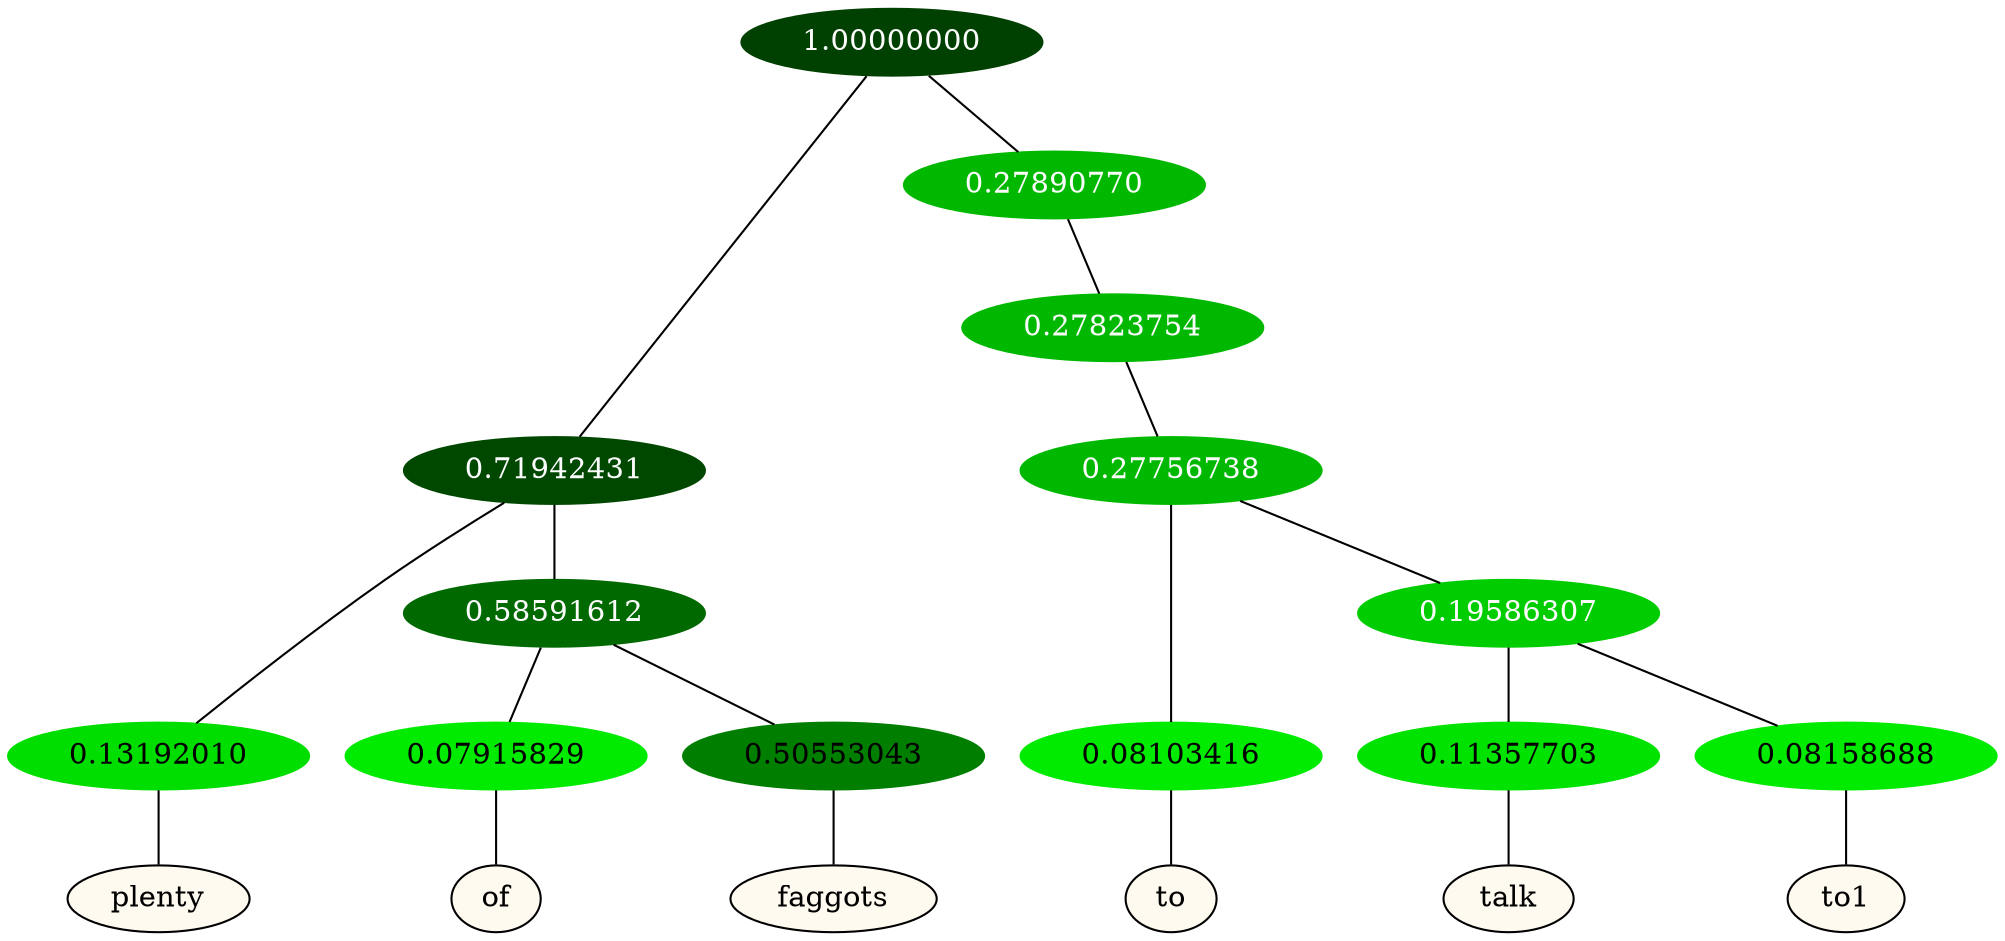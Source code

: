 graph {
	node [format=png height=0.15 nodesep=0.001 ordering=out overlap=prism overlap_scaling=0.01 ranksep=0.001 ratio=0.2 style=filled width=0.15]
	{
		rank=same
		a_w_3 [label=plenty color=black fillcolor=floralwhite style="filled,solid"]
		a_w_6 [label=of color=black fillcolor=floralwhite style="filled,solid"]
		a_w_7 [label=faggots color=black fillcolor=floralwhite style="filled,solid"]
		a_w_9 [label=to color=black fillcolor=floralwhite style="filled,solid"]
		a_w_11 [label=talk color=black fillcolor=floralwhite style="filled,solid"]
		a_w_12 [label=to1 color=black fillcolor=floralwhite style="filled,solid"]
	}
	a_n_3 -- a_w_3
	a_n_6 -- a_w_6
	a_n_7 -- a_w_7
	a_n_9 -- a_w_9
	a_n_11 -- a_w_11
	a_n_12 -- a_w_12
	{
		rank=same
		a_n_3 [label=0.13192010 color="0.334 1.000 0.868" fontcolor=black]
		a_n_6 [label=0.07915829 color="0.334 1.000 0.921" fontcolor=black]
		a_n_7 [label=0.50553043 color="0.334 1.000 0.494" fontcolor=black]
		a_n_9 [label=0.08103416 color="0.334 1.000 0.919" fontcolor=black]
		a_n_11 [label=0.11357703 color="0.334 1.000 0.886" fontcolor=black]
		a_n_12 [label=0.08158688 color="0.334 1.000 0.918" fontcolor=black]
	}
	a_n_0 [label=1.00000000 color="0.334 1.000 0.250" fontcolor=grey99]
	a_n_1 [label=0.71942431 color="0.334 1.000 0.281" fontcolor=grey99]
	a_n_0 -- a_n_1
	a_n_2 [label=0.27890770 color="0.334 1.000 0.721" fontcolor=grey99]
	a_n_0 -- a_n_2
	a_n_1 -- a_n_3
	a_n_4 [label=0.58591612 color="0.334 1.000 0.414" fontcolor=grey99]
	a_n_1 -- a_n_4
	a_n_5 [label=0.27823754 color="0.334 1.000 0.722" fontcolor=grey99]
	a_n_2 -- a_n_5
	a_n_4 -- a_n_6
	a_n_4 -- a_n_7
	a_n_8 [label=0.27756738 color="0.334 1.000 0.722" fontcolor=grey99]
	a_n_5 -- a_n_8
	a_n_8 -- a_n_9
	a_n_10 [label=0.19586307 color="0.334 1.000 0.804" fontcolor=grey99]
	a_n_8 -- a_n_10
	a_n_10 -- a_n_11
	a_n_10 -- a_n_12
}
